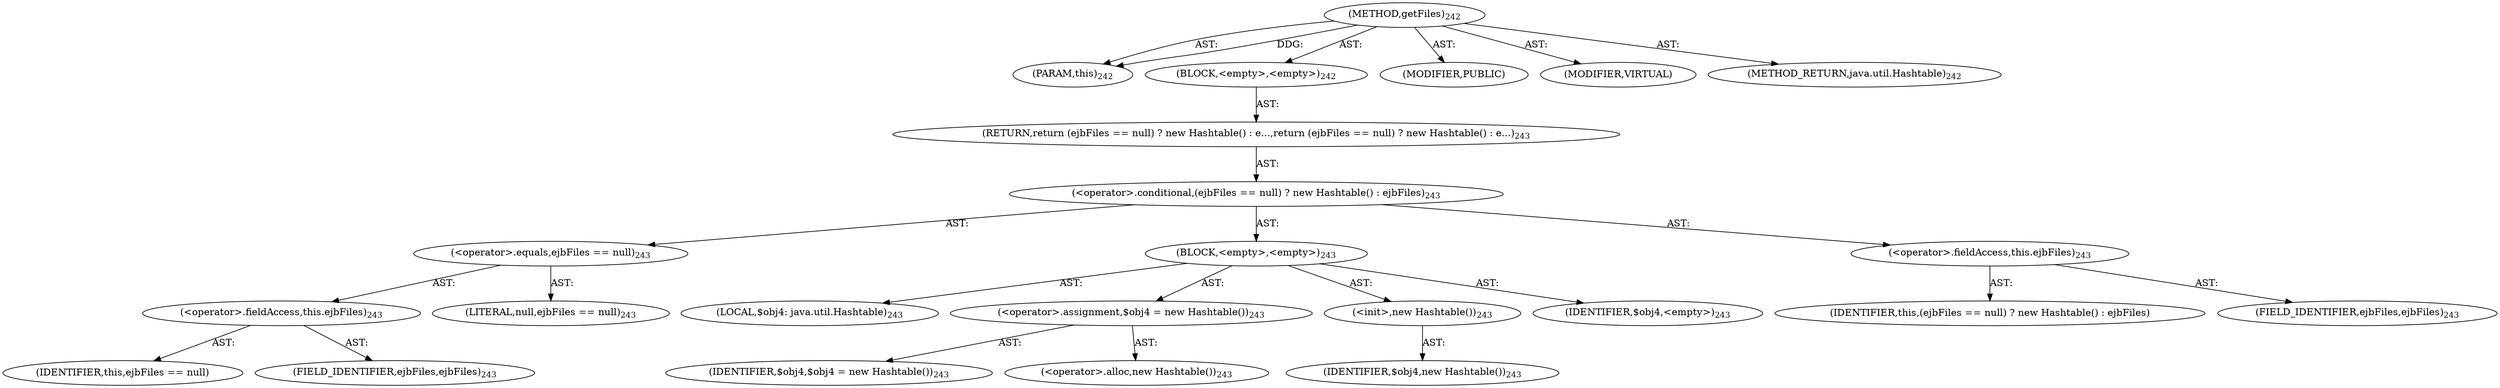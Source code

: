 digraph "getFiles" {  
"111669149699" [label = <(METHOD,getFiles)<SUB>242</SUB>> ]
"115964117004" [label = <(PARAM,this)<SUB>242</SUB>> ]
"25769803800" [label = <(BLOCK,&lt;empty&gt;,&lt;empty&gt;)<SUB>242</SUB>> ]
"146028888070" [label = <(RETURN,return (ejbFiles == null) ? new Hashtable() : e...,return (ejbFiles == null) ? new Hashtable() : e...)<SUB>243</SUB>> ]
"30064771204" [label = <(&lt;operator&gt;.conditional,(ejbFiles == null) ? new Hashtable() : ejbFiles)<SUB>243</SUB>> ]
"30064771205" [label = <(&lt;operator&gt;.equals,ejbFiles == null)<SUB>243</SUB>> ]
"30064771206" [label = <(&lt;operator&gt;.fieldAccess,this.ejbFiles)<SUB>243</SUB>> ]
"68719476843" [label = <(IDENTIFIER,this,ejbFiles == null)> ]
"55834574884" [label = <(FIELD_IDENTIFIER,ejbFiles,ejbFiles)<SUB>243</SUB>> ]
"90194313245" [label = <(LITERAL,null,ejbFiles == null)<SUB>243</SUB>> ]
"25769803801" [label = <(BLOCK,&lt;empty&gt;,&lt;empty&gt;)<SUB>243</SUB>> ]
"94489280523" [label = <(LOCAL,$obj4: java.util.Hashtable)<SUB>243</SUB>> ]
"30064771207" [label = <(&lt;operator&gt;.assignment,$obj4 = new Hashtable())<SUB>243</SUB>> ]
"68719476844" [label = <(IDENTIFIER,$obj4,$obj4 = new Hashtable())<SUB>243</SUB>> ]
"30064771208" [label = <(&lt;operator&gt;.alloc,new Hashtable())<SUB>243</SUB>> ]
"30064771209" [label = <(&lt;init&gt;,new Hashtable())<SUB>243</SUB>> ]
"68719476845" [label = <(IDENTIFIER,$obj4,new Hashtable())<SUB>243</SUB>> ]
"68719476846" [label = <(IDENTIFIER,$obj4,&lt;empty&gt;)<SUB>243</SUB>> ]
"30064771210" [label = <(&lt;operator&gt;.fieldAccess,this.ejbFiles)<SUB>243</SUB>> ]
"68719476847" [label = <(IDENTIFIER,this,(ejbFiles == null) ? new Hashtable() : ejbFiles)> ]
"55834574885" [label = <(FIELD_IDENTIFIER,ejbFiles,ejbFiles)<SUB>243</SUB>> ]
"133143986234" [label = <(MODIFIER,PUBLIC)> ]
"133143986235" [label = <(MODIFIER,VIRTUAL)> ]
"128849018883" [label = <(METHOD_RETURN,java.util.Hashtable)<SUB>242</SUB>> ]
  "111669149699" -> "115964117004"  [ label = "AST: "] 
  "111669149699" -> "25769803800"  [ label = "AST: "] 
  "111669149699" -> "133143986234"  [ label = "AST: "] 
  "111669149699" -> "133143986235"  [ label = "AST: "] 
  "111669149699" -> "128849018883"  [ label = "AST: "] 
  "25769803800" -> "146028888070"  [ label = "AST: "] 
  "146028888070" -> "30064771204"  [ label = "AST: "] 
  "30064771204" -> "30064771205"  [ label = "AST: "] 
  "30064771204" -> "25769803801"  [ label = "AST: "] 
  "30064771204" -> "30064771210"  [ label = "AST: "] 
  "30064771205" -> "30064771206"  [ label = "AST: "] 
  "30064771205" -> "90194313245"  [ label = "AST: "] 
  "30064771206" -> "68719476843"  [ label = "AST: "] 
  "30064771206" -> "55834574884"  [ label = "AST: "] 
  "25769803801" -> "94489280523"  [ label = "AST: "] 
  "25769803801" -> "30064771207"  [ label = "AST: "] 
  "25769803801" -> "30064771209"  [ label = "AST: "] 
  "25769803801" -> "68719476846"  [ label = "AST: "] 
  "30064771207" -> "68719476844"  [ label = "AST: "] 
  "30064771207" -> "30064771208"  [ label = "AST: "] 
  "30064771209" -> "68719476845"  [ label = "AST: "] 
  "30064771210" -> "68719476847"  [ label = "AST: "] 
  "30064771210" -> "55834574885"  [ label = "AST: "] 
  "111669149699" -> "115964117004"  [ label = "DDG: "] 
}
